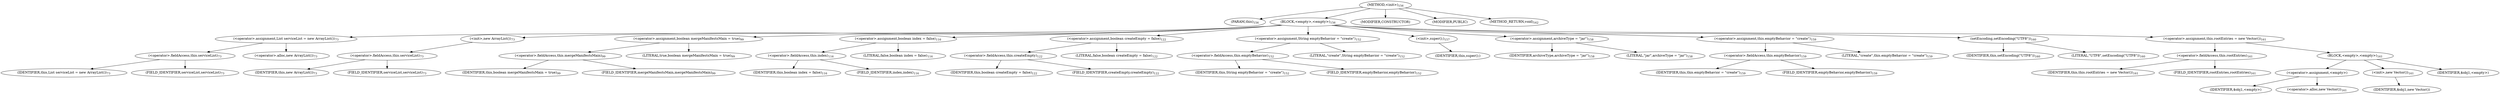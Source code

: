 digraph "&lt;init&gt;" {  
"186" [label = <(METHOD,&lt;init&gt;)<SUB>156</SUB>> ]
"4" [label = <(PARAM,this)<SUB>156</SUB>> ]
"187" [label = <(BLOCK,&lt;empty&gt;,&lt;empty&gt;)<SUB>156</SUB>> ]
"188" [label = <(&lt;operator&gt;.assignment,List serviceList = new ArrayList())<SUB>73</SUB>> ]
"189" [label = <(&lt;operator&gt;.fieldAccess,this.serviceList)<SUB>73</SUB>> ]
"190" [label = <(IDENTIFIER,this,List serviceList = new ArrayList())<SUB>73</SUB>> ]
"191" [label = <(FIELD_IDENTIFIER,serviceList,serviceList)<SUB>73</SUB>> ]
"192" [label = <(&lt;operator&gt;.alloc,new ArrayList())<SUB>73</SUB>> ]
"193" [label = <(&lt;init&gt;,new ArrayList())<SUB>73</SUB>> ]
"194" [label = <(&lt;operator&gt;.fieldAccess,this.serviceList)<SUB>73</SUB>> ]
"195" [label = <(IDENTIFIER,this,new ArrayList())<SUB>73</SUB>> ]
"196" [label = <(FIELD_IDENTIFIER,serviceList,serviceList)<SUB>73</SUB>> ]
"197" [label = <(&lt;operator&gt;.assignment,boolean mergeManifestsMain = true)<SUB>99</SUB>> ]
"198" [label = <(&lt;operator&gt;.fieldAccess,this.mergeManifestsMain)<SUB>99</SUB>> ]
"199" [label = <(IDENTIFIER,this,boolean mergeManifestsMain = true)<SUB>99</SUB>> ]
"200" [label = <(FIELD_IDENTIFIER,mergeManifestsMain,mergeManifestsMain)<SUB>99</SUB>> ]
"201" [label = <(LITERAL,true,boolean mergeManifestsMain = true)<SUB>99</SUB>> ]
"202" [label = <(&lt;operator&gt;.assignment,boolean index = false)<SUB>116</SUB>> ]
"203" [label = <(&lt;operator&gt;.fieldAccess,this.index)<SUB>116</SUB>> ]
"204" [label = <(IDENTIFIER,this,boolean index = false)<SUB>116</SUB>> ]
"205" [label = <(FIELD_IDENTIFIER,index,index)<SUB>116</SUB>> ]
"206" [label = <(LITERAL,false,boolean index = false)<SUB>116</SUB>> ]
"207" [label = <(&lt;operator&gt;.assignment,boolean createEmpty = false)<SUB>122</SUB>> ]
"208" [label = <(&lt;operator&gt;.fieldAccess,this.createEmpty)<SUB>122</SUB>> ]
"209" [label = <(IDENTIFIER,this,boolean createEmpty = false)<SUB>122</SUB>> ]
"210" [label = <(FIELD_IDENTIFIER,createEmpty,createEmpty)<SUB>122</SUB>> ]
"211" [label = <(LITERAL,false,boolean createEmpty = false)<SUB>122</SUB>> ]
"212" [label = <(&lt;operator&gt;.assignment,String emptyBehavior = &quot;create&quot;)<SUB>152</SUB>> ]
"213" [label = <(&lt;operator&gt;.fieldAccess,this.emptyBehavior)<SUB>152</SUB>> ]
"214" [label = <(IDENTIFIER,this,String emptyBehavior = &quot;create&quot;)<SUB>152</SUB>> ]
"215" [label = <(FIELD_IDENTIFIER,emptyBehavior,emptyBehavior)<SUB>152</SUB>> ]
"216" [label = <(LITERAL,&quot;create&quot;,String emptyBehavior = &quot;create&quot;)<SUB>152</SUB>> ]
"217" [label = <(&lt;init&gt;,super();)<SUB>157</SUB>> ]
"3" [label = <(IDENTIFIER,this,super();)> ]
"218" [label = <(&lt;operator&gt;.assignment,archiveType = &quot;jar&quot;)<SUB>158</SUB>> ]
"219" [label = <(IDENTIFIER,archiveType,archiveType = &quot;jar&quot;)<SUB>158</SUB>> ]
"220" [label = <(LITERAL,&quot;jar&quot;,archiveType = &quot;jar&quot;)<SUB>158</SUB>> ]
"221" [label = <(&lt;operator&gt;.assignment,this.emptyBehavior = &quot;create&quot;)<SUB>159</SUB>> ]
"222" [label = <(&lt;operator&gt;.fieldAccess,this.emptyBehavior)<SUB>159</SUB>> ]
"223" [label = <(IDENTIFIER,this,this.emptyBehavior = &quot;create&quot;)<SUB>159</SUB>> ]
"224" [label = <(FIELD_IDENTIFIER,emptyBehavior,emptyBehavior)<SUB>159</SUB>> ]
"225" [label = <(LITERAL,&quot;create&quot;,this.emptyBehavior = &quot;create&quot;)<SUB>159</SUB>> ]
"226" [label = <(setEncoding,setEncoding(&quot;UTF8&quot;))<SUB>160</SUB>> ]
"5" [label = <(IDENTIFIER,this,setEncoding(&quot;UTF8&quot;))<SUB>160</SUB>> ]
"227" [label = <(LITERAL,&quot;UTF8&quot;,setEncoding(&quot;UTF8&quot;))<SUB>160</SUB>> ]
"228" [label = <(&lt;operator&gt;.assignment,this.rootEntries = new Vector())<SUB>161</SUB>> ]
"229" [label = <(&lt;operator&gt;.fieldAccess,this.rootEntries)<SUB>161</SUB>> ]
"230" [label = <(IDENTIFIER,this,this.rootEntries = new Vector())<SUB>161</SUB>> ]
"231" [label = <(FIELD_IDENTIFIER,rootEntries,rootEntries)<SUB>161</SUB>> ]
"232" [label = <(BLOCK,&lt;empty&gt;,&lt;empty&gt;)<SUB>161</SUB>> ]
"233" [label = <(&lt;operator&gt;.assignment,&lt;empty&gt;)> ]
"234" [label = <(IDENTIFIER,$obj1,&lt;empty&gt;)> ]
"235" [label = <(&lt;operator&gt;.alloc,new Vector())<SUB>161</SUB>> ]
"236" [label = <(&lt;init&gt;,new Vector())<SUB>161</SUB>> ]
"237" [label = <(IDENTIFIER,$obj1,new Vector())> ]
"238" [label = <(IDENTIFIER,$obj1,&lt;empty&gt;)> ]
"239" [label = <(MODIFIER,CONSTRUCTOR)> ]
"240" [label = <(MODIFIER,PUBLIC)> ]
"241" [label = <(METHOD_RETURN,void)<SUB>162</SUB>> ]
  "186" -> "4" 
  "186" -> "187" 
  "186" -> "239" 
  "186" -> "240" 
  "186" -> "241" 
  "187" -> "188" 
  "187" -> "193" 
  "187" -> "197" 
  "187" -> "202" 
  "187" -> "207" 
  "187" -> "212" 
  "187" -> "217" 
  "187" -> "218" 
  "187" -> "221" 
  "187" -> "226" 
  "187" -> "228" 
  "188" -> "189" 
  "188" -> "192" 
  "189" -> "190" 
  "189" -> "191" 
  "193" -> "194" 
  "194" -> "195" 
  "194" -> "196" 
  "197" -> "198" 
  "197" -> "201" 
  "198" -> "199" 
  "198" -> "200" 
  "202" -> "203" 
  "202" -> "206" 
  "203" -> "204" 
  "203" -> "205" 
  "207" -> "208" 
  "207" -> "211" 
  "208" -> "209" 
  "208" -> "210" 
  "212" -> "213" 
  "212" -> "216" 
  "213" -> "214" 
  "213" -> "215" 
  "217" -> "3" 
  "218" -> "219" 
  "218" -> "220" 
  "221" -> "222" 
  "221" -> "225" 
  "222" -> "223" 
  "222" -> "224" 
  "226" -> "5" 
  "226" -> "227" 
  "228" -> "229" 
  "228" -> "232" 
  "229" -> "230" 
  "229" -> "231" 
  "232" -> "233" 
  "232" -> "236" 
  "232" -> "238" 
  "233" -> "234" 
  "233" -> "235" 
  "236" -> "237" 
}
